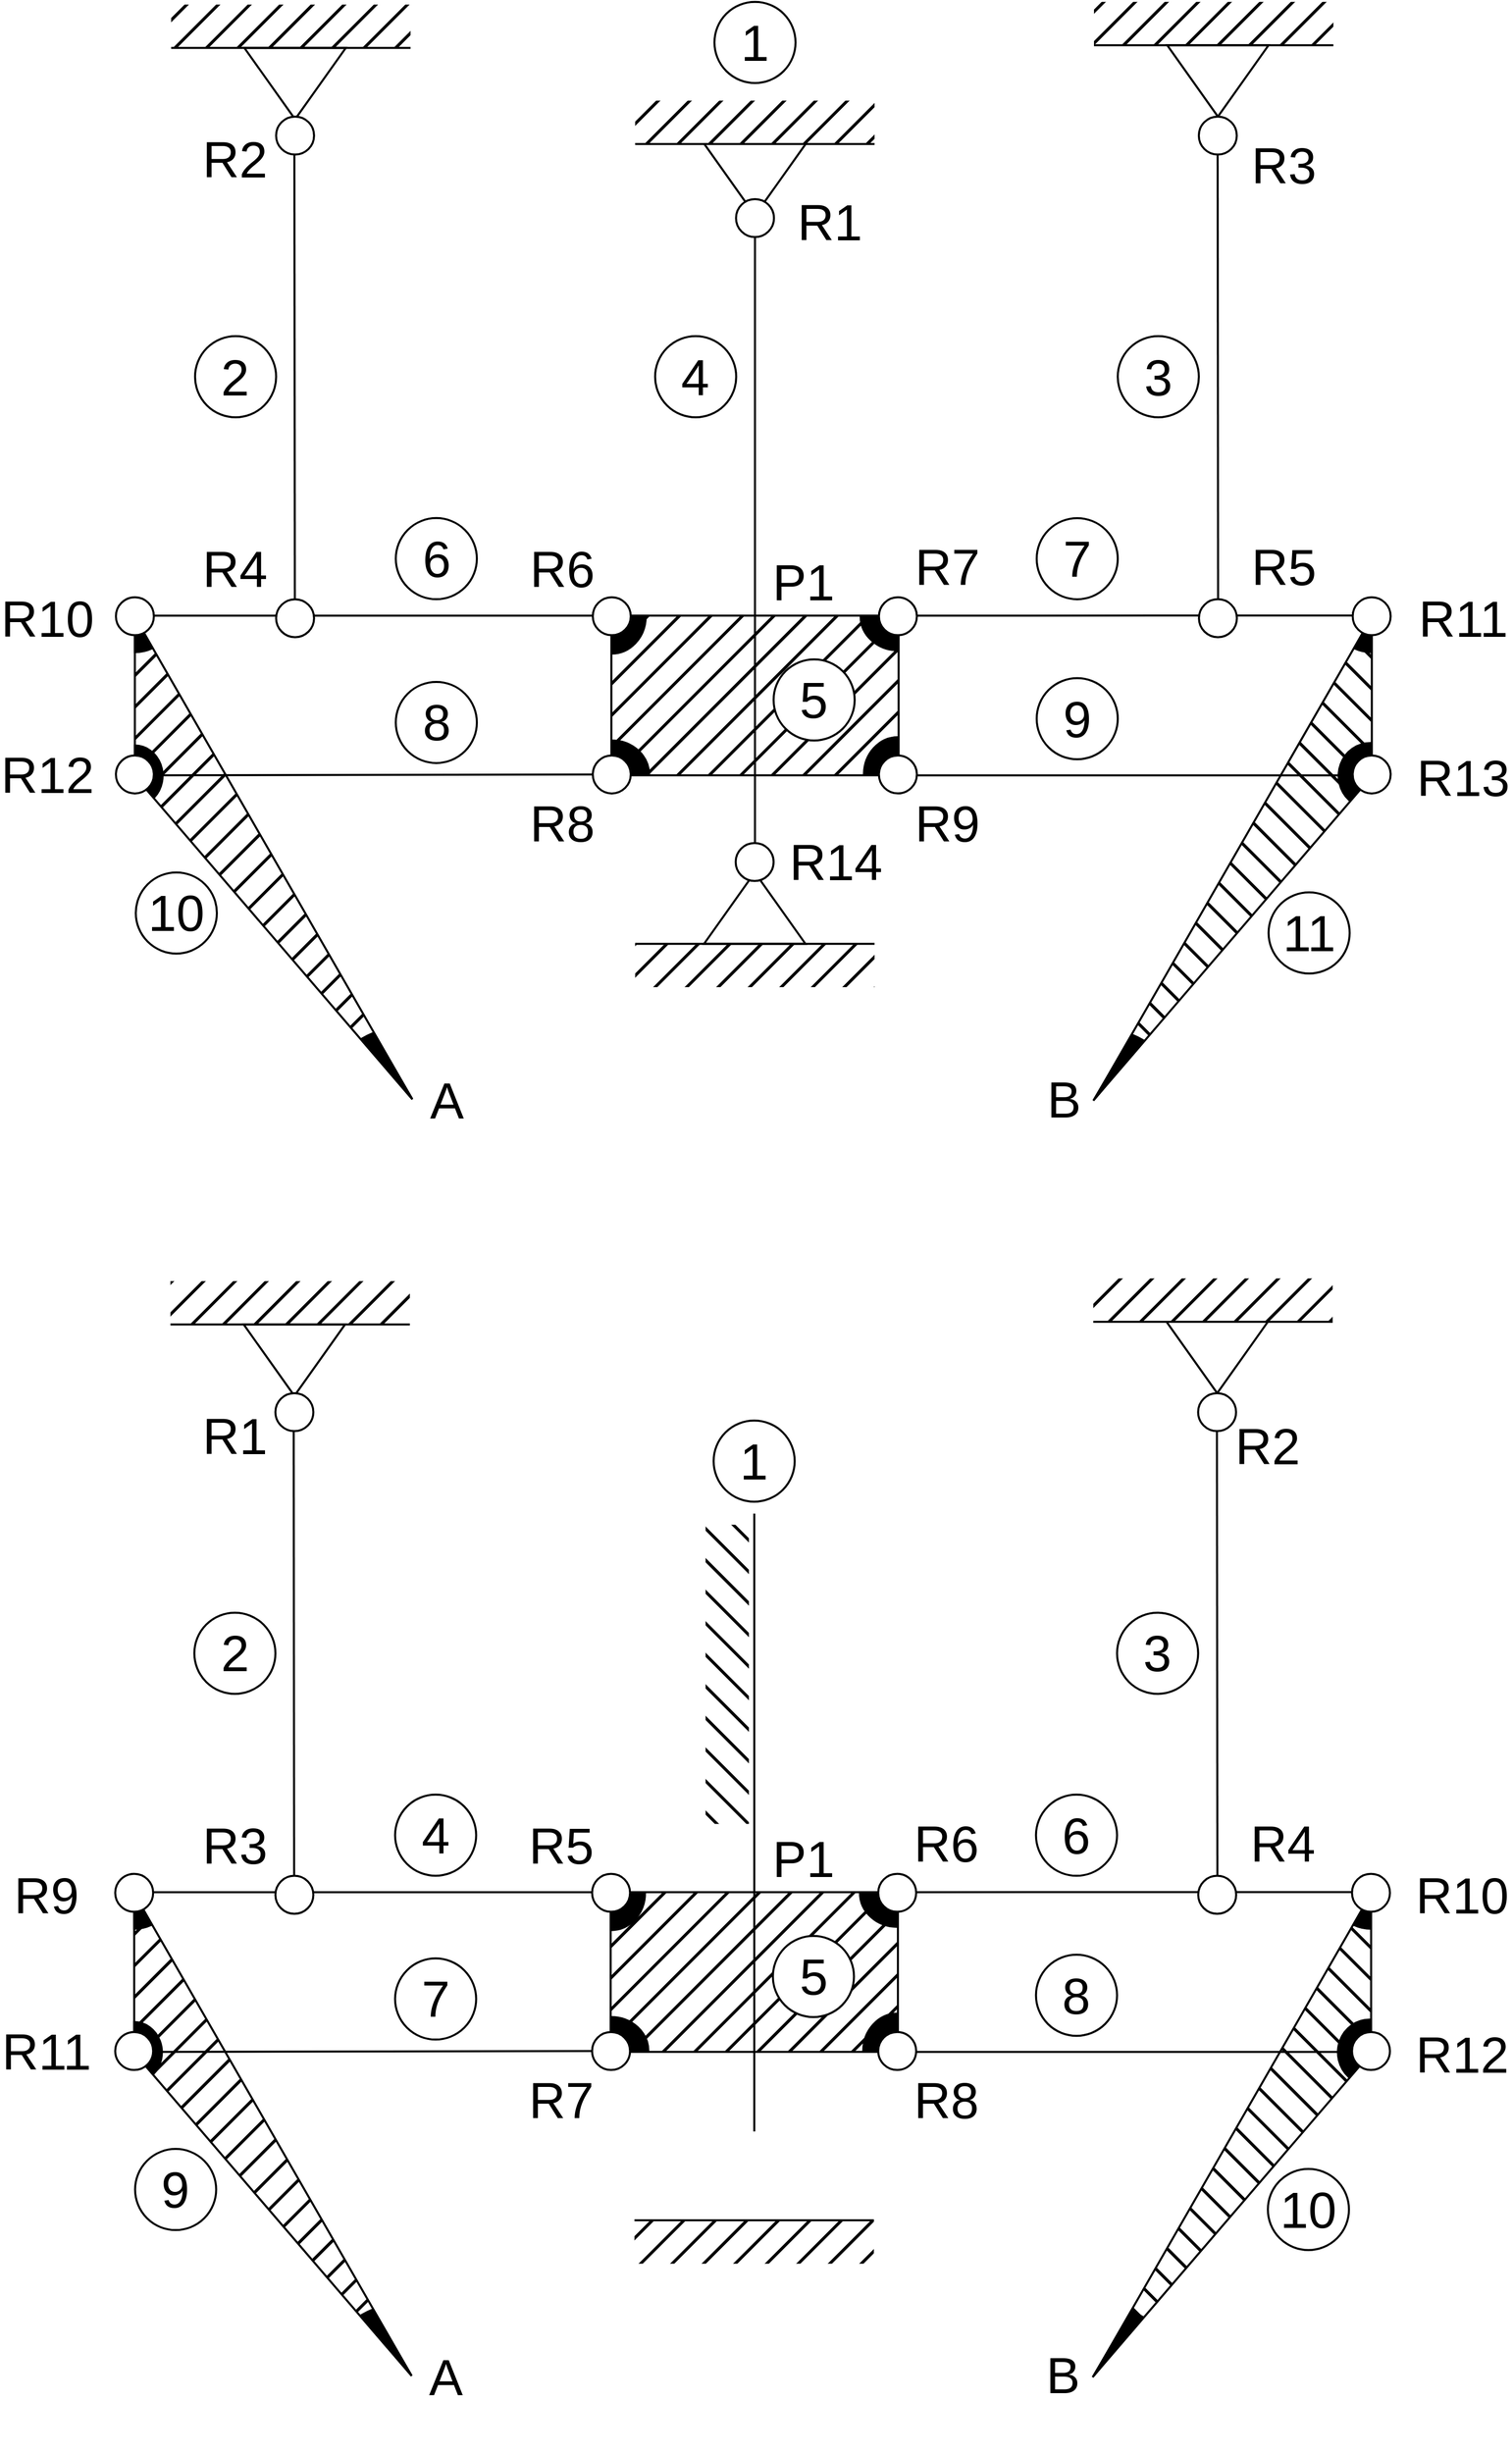 <mxfile version="21.7.4" type="google">
  <diagram name="Página-1" id="SzCaYC_rqBp8DOg_tWlb">
    <mxGraphModel dx="2675" dy="1500" grid="1" gridSize="19.685" guides="1" tooltips="1" connect="1" arrows="1" fold="1" page="1" pageScale="1" pageWidth="827" pageHeight="1169" background="#ffffff" math="0" shadow="0">
      <root>
        <mxCell id="0" />
        <mxCell id="1" parent="0" />
        <mxCell id="AlLev-xA2EXGZUZXJTas-62" value="" style="endArrow=none;html=1;rounded=0;strokeWidth=2;startArrow=none;" parent="1" source="AlLev-xA2EXGZUZXJTas-65" edge="1">
          <mxGeometry width="50" height="50" relative="1" as="geometry">
            <mxPoint x="945" y="1575" as="sourcePoint" />
            <mxPoint x="945" y="787" as="targetPoint" />
          </mxGeometry>
        </mxCell>
        <mxCell id="AlLev-xA2EXGZUZXJTas-64" value="" style="verticalLabelPosition=bottom;verticalAlign=top;html=1;shape=mxgraph.basic.acute_triangle;dx=0.5;rotation=-180;strokeWidth=2;" parent="1" vertex="1">
          <mxGeometry x="895" y="716" width="100" height="70.37" as="geometry" />
        </mxCell>
        <mxCell id="AlLev-xA2EXGZUZXJTas-66" value="" style="endArrow=none;html=1;rounded=0;strokeWidth=2;" parent="1" target="AlLev-xA2EXGZUZXJTas-65" edge="1">
          <mxGeometry width="50" height="50" relative="1" as="geometry">
            <mxPoint x="945" y="1417" as="sourcePoint" />
            <mxPoint x="945" y="787" as="targetPoint" />
          </mxGeometry>
        </mxCell>
        <mxCell id="AlLev-xA2EXGZUZXJTas-65" value="" style="ellipse;whiteSpace=wrap;html=1;aspect=fixed;strokeWidth=2;" parent="1" vertex="1">
          <mxGeometry x="926.29" y="770.37" width="37.43" height="37.43" as="geometry" />
        </mxCell>
        <mxCell id="AlLev-xA2EXGZUZXJTas-67" value="" style="rounded=0;whiteSpace=wrap;html=1;strokeWidth=2;fillStyle=hatch;fillColor=#000000;perimeterSpacing=0;gradientColor=none;gradientDirection=north;strokeColor=none;" parent="1" vertex="1">
          <mxGeometry x="826.77" y="673.23" width="236.22" height="42.77" as="geometry" />
        </mxCell>
        <mxCell id="AlLev-xA2EXGZUZXJTas-72" value="" style="verticalLabelPosition=bottom;verticalAlign=top;html=1;shape=mxgraph.basic.acute_triangle;dx=0.5;rotation=0;strokeWidth=2;" parent="1" vertex="1">
          <mxGeometry x="894.78" y="1434.32" width="100" height="70.37" as="geometry" />
        </mxCell>
        <mxCell id="AlLev-xA2EXGZUZXJTas-73" value="" style="rounded=0;whiteSpace=wrap;html=1;strokeWidth=2;fillStyle=hatch;fillColor=#000000;perimeterSpacing=0;gradientColor=none;gradientDirection=north;strokeColor=none;" parent="1" vertex="1">
          <mxGeometry x="826.77" y="1504.69" width="236.22" height="42.77" as="geometry" />
        </mxCell>
        <mxCell id="AlLev-xA2EXGZUZXJTas-74" value="" style="ellipse;whiteSpace=wrap;html=1;aspect=fixed;strokeWidth=2;" parent="1" vertex="1">
          <mxGeometry x="925.94" y="1405.32" width="37.43" height="37.43" as="geometry" />
        </mxCell>
        <mxCell id="AlLev-xA2EXGZUZXJTas-76" value="" style="rounded=0;whiteSpace=wrap;html=1;fontSize=16;strokeWidth=2;fillStyle=hatch;fillColor=#000000;" parent="1" vertex="1">
          <mxGeometry x="803.28" y="1181.1" width="283.46" height="157.48" as="geometry" />
        </mxCell>
        <mxCell id="AlLev-xA2EXGZUZXJTas-77" value="" style="verticalLabelPosition=bottom;verticalAlign=top;html=1;shape=mxgraph.basic.pie;startAngle=0.75;endAngle=0;strokeWidth=2;fontSize=16;direction=north;fillStyle=solid;fillColor=#000000;" parent="1" vertex="1">
          <mxGeometry x="1049.25" y="1148.2" width="73.55" height="67.02" as="geometry" />
        </mxCell>
        <mxCell id="AlLev-xA2EXGZUZXJTas-86" value="" style="endArrow=none;html=1;rounded=0;strokeWidth=2;" parent="1" edge="1">
          <mxGeometry width="50" height="50" relative="1" as="geometry">
            <mxPoint x="1402" y="1181" as="sourcePoint" />
            <mxPoint x="1401.52" y="709.37" as="targetPoint" />
          </mxGeometry>
        </mxCell>
        <mxCell id="AlLev-xA2EXGZUZXJTas-88" value="" style="verticalLabelPosition=bottom;verticalAlign=top;html=1;shape=mxgraph.basic.acute_triangle;dx=0.5;rotation=-180;strokeWidth=2;" parent="1" vertex="1">
          <mxGeometry x="1351.805" y="618.605" width="100" height="70.37" as="geometry" />
        </mxCell>
        <mxCell id="AlLev-xA2EXGZUZXJTas-89" value="" style="ellipse;whiteSpace=wrap;html=1;aspect=fixed;strokeWidth=2;" parent="1" vertex="1">
          <mxGeometry x="1382.975" y="688.975" width="37.43" height="37.43" as="geometry" />
        </mxCell>
        <mxCell id="AlLev-xA2EXGZUZXJTas-91" value="" style="rounded=0;whiteSpace=wrap;html=1;strokeWidth=2;fillStyle=hatch;fillColor=#000000;perimeterSpacing=0;gradientColor=none;gradientDirection=north;strokeColor=none;" parent="1" vertex="1">
          <mxGeometry x="1279.52" y="575.84" width="236.22" height="42.77" as="geometry" />
        </mxCell>
        <mxCell id="AlLev-xA2EXGZUZXJTas-93" value="" style="endArrow=none;html=1;rounded=0;strokeWidth=2;exitX=1;exitY=0;exitDx=0;exitDy=0;" parent="1" source="AlLev-xA2EXGZUZXJTas-76" edge="1">
          <mxGeometry width="50" height="50" relative="1" as="geometry">
            <mxPoint x="1398" y="1310" as="sourcePoint" />
            <mxPoint x="1555" y="1181" as="targetPoint" />
          </mxGeometry>
        </mxCell>
        <mxCell id="AlLev-xA2EXGZUZXJTas-94" value="" style="endArrow=none;html=1;rounded=0;strokeWidth=2;exitX=0.515;exitY=0.403;exitDx=0;exitDy=0;exitPerimeter=0;" parent="1" edge="1">
          <mxGeometry width="50" height="50" relative="1" as="geometry">
            <mxPoint x="331.155" y="1181.095" as="sourcePoint" />
            <mxPoint x="803.155" y="1181.095" as="targetPoint" />
          </mxGeometry>
        </mxCell>
        <mxCell id="AlLev-xA2EXGZUZXJTas-95" value="" style="verticalLabelPosition=bottom;verticalAlign=top;html=1;shape=mxgraph.basic.acute_triangle;dx=0.5;rotation=-180;strokeWidth=2;" parent="1" vertex="1">
          <mxGeometry x="441.18" y="621.27" width="100" height="70.37" as="geometry" />
        </mxCell>
        <mxCell id="AlLev-xA2EXGZUZXJTas-97" value="" style="rounded=0;whiteSpace=wrap;html=1;strokeWidth=2;fillStyle=hatch;fillColor=#000000;perimeterSpacing=0;gradientColor=none;gradientDirection=north;strokeColor=none;" parent="1" vertex="1">
          <mxGeometry x="368.895" y="578.505" width="236.22" height="42.77" as="geometry" />
        </mxCell>
        <mxCell id="AlLev-xA2EXGZUZXJTas-98" value="" style="endArrow=none;html=1;rounded=0;strokeWidth=2;" parent="1" edge="1">
          <mxGeometry width="50" height="50" relative="1" as="geometry">
            <mxPoint x="490.955" y="1181.105" as="sourcePoint" />
            <mxPoint x="490.475" y="709.475" as="targetPoint" />
          </mxGeometry>
        </mxCell>
        <mxCell id="AlLev-xA2EXGZUZXJTas-99" value="" style="ellipse;whiteSpace=wrap;html=1;aspect=fixed;strokeWidth=2;" parent="1" vertex="1">
          <mxGeometry x="472.465" y="688.975" width="37.43" height="37.43" as="geometry" />
        </mxCell>
        <mxCell id="AlLev-xA2EXGZUZXJTas-100" value="" style="ellipse;whiteSpace=wrap;html=1;aspect=fixed;strokeWidth=2;" parent="1" vertex="1">
          <mxGeometry x="1383.085" y="1164.935" width="37.43" height="37.43" as="geometry" />
        </mxCell>
        <mxCell id="AlLev-xA2EXGZUZXJTas-102" value="" style="ellipse;whiteSpace=wrap;html=1;aspect=fixed;strokeWidth=2;" parent="1" vertex="1">
          <mxGeometry x="472.47" y="1164.94" width="37.43" height="37.43" as="geometry" />
        </mxCell>
        <mxCell id="AlLev-xA2EXGZUZXJTas-105" value="" style="ellipse;whiteSpace=wrap;html=1;aspect=fixed;strokeWidth=2;" parent="1" vertex="1">
          <mxGeometry x="1067.31" y="1163.0" width="37.43" height="37.43" as="geometry" />
        </mxCell>
        <mxCell id="AlLev-xA2EXGZUZXJTas-106" value="" style="verticalLabelPosition=bottom;verticalAlign=top;html=1;shape=mxgraph.basic.pie;startAngle=0.75;endAngle=0;strokeWidth=2;fontSize=16;direction=north;fillStyle=solid;fillColor=#000000;rotation=-90;" parent="1" vertex="1">
          <mxGeometry x="766.915" y="1148.205" width="73.55" height="67.02" as="geometry" />
        </mxCell>
        <mxCell id="AlLev-xA2EXGZUZXJTas-107" value="" style="verticalLabelPosition=bottom;verticalAlign=top;html=1;shape=mxgraph.basic.pie;startAngle=0.75;endAngle=0;strokeWidth=2;fontSize=16;direction=north;fillStyle=solid;fillColor=#000000;rotation=90;" parent="1" vertex="1">
          <mxGeometry x="1049.25" y="1304.21" width="73.55" height="67.02" as="geometry" />
        </mxCell>
        <mxCell id="AlLev-xA2EXGZUZXJTas-108" value="" style="verticalLabelPosition=bottom;verticalAlign=top;html=1;shape=mxgraph.basic.pie;startAngle=0.75;endAngle=0;strokeWidth=2;fontSize=16;direction=north;fillStyle=solid;fillColor=#000000;rotation=-180;" parent="1" vertex="1">
          <mxGeometry x="766.915" y="1304.215" width="73.55" height="67.02" as="geometry" />
        </mxCell>
        <mxCell id="AlLev-xA2EXGZUZXJTas-109" value="" style="ellipse;whiteSpace=wrap;html=1;aspect=fixed;strokeWidth=2;" parent="1" vertex="1">
          <mxGeometry x="784.975" y="1162.995" width="37.43" height="37.43" as="geometry" />
        </mxCell>
        <mxCell id="AlLev-xA2EXGZUZXJTas-110" value="" style="endArrow=none;html=1;rounded=0;strokeWidth=2;exitX=0;exitY=1;exitDx=0;exitDy=0;entryX=1;entryY=1;entryDx=0;entryDy=0;" parent="1" source="AlLev-xA2EXGZUZXJTas-67" target="AlLev-xA2EXGZUZXJTas-67" edge="1">
          <mxGeometry width="50" height="50" relative="1" as="geometry">
            <mxPoint x="906" y="621" as="sourcePoint" />
            <mxPoint x="956" y="571" as="targetPoint" />
          </mxGeometry>
        </mxCell>
        <mxCell id="AlLev-xA2EXGZUZXJTas-111" value="" style="endArrow=none;html=1;rounded=0;strokeWidth=2;exitX=0;exitY=1;exitDx=0;exitDy=0;entryX=1;entryY=1;entryDx=0;entryDy=0;" parent="1" source="AlLev-xA2EXGZUZXJTas-91" target="AlLev-xA2EXGZUZXJTas-91" edge="1">
          <mxGeometry width="50" height="50" relative="1" as="geometry">
            <mxPoint x="846.685" y="735.685" as="sourcePoint" />
            <mxPoint x="1082.685" y="735.685" as="targetPoint" />
          </mxGeometry>
        </mxCell>
        <mxCell id="AlLev-xA2EXGZUZXJTas-112" value="" style="endArrow=none;html=1;rounded=0;strokeWidth=2;exitX=0;exitY=1;exitDx=0;exitDy=0;entryX=1;entryY=1;entryDx=0;entryDy=0;" parent="1" source="AlLev-xA2EXGZUZXJTas-97" target="AlLev-xA2EXGZUZXJTas-97" edge="1">
          <mxGeometry width="50" height="50" relative="1" as="geometry">
            <mxPoint x="866.37" y="755.37" as="sourcePoint" />
            <mxPoint x="1102.37" y="755.37" as="targetPoint" />
          </mxGeometry>
        </mxCell>
        <mxCell id="AlLev-xA2EXGZUZXJTas-113" value="" style="endArrow=none;html=1;rounded=0;strokeWidth=2;exitX=0;exitY=0;exitDx=0;exitDy=0;entryX=1;entryY=0;entryDx=0;entryDy=0;" parent="1" source="AlLev-xA2EXGZUZXJTas-73" target="AlLev-xA2EXGZUZXJTas-73" edge="1">
          <mxGeometry width="50" height="50" relative="1" as="geometry">
            <mxPoint x="810.005" y="1456.685" as="sourcePoint" />
            <mxPoint x="1046.005" y="1456.685" as="targetPoint" />
          </mxGeometry>
        </mxCell>
        <mxCell id="AlLev-xA2EXGZUZXJTas-114" value="" style="endArrow=none;html=1;rounded=0;strokeWidth=2;exitX=1;exitY=0;exitDx=0;exitDy=0;" parent="1" edge="1">
          <mxGeometry width="50" height="50" relative="1" as="geometry">
            <mxPoint x="1086.745" y="1338.575" as="sourcePoint" />
            <mxPoint x="1554.745" y="1338.575" as="targetPoint" />
          </mxGeometry>
        </mxCell>
        <mxCell id="AlLev-xA2EXGZUZXJTas-115" value="" style="endArrow=none;html=1;rounded=0;strokeWidth=2;exitX=1;exitY=0;exitDx=0;exitDy=0;startArrow=none;" parent="1" source="AlLev-xA2EXGZUZXJTas-119" edge="1">
          <mxGeometry width="50" height="50" relative="1" as="geometry">
            <mxPoint x="335.28" y="1338.58" as="sourcePoint" />
            <mxPoint x="803.28" y="1338.58" as="targetPoint" />
          </mxGeometry>
        </mxCell>
        <mxCell id="AlLev-xA2EXGZUZXJTas-116" value="" style="ellipse;whiteSpace=wrap;html=1;aspect=fixed;strokeWidth=2;" parent="1" vertex="1">
          <mxGeometry x="1067.305" y="1319.005" width="37.43" height="37.43" as="geometry" />
        </mxCell>
        <mxCell id="AlLev-xA2EXGZUZXJTas-120" value="" style="endArrow=none;html=1;rounded=0;strokeWidth=2;exitX=1;exitY=0;exitDx=0;exitDy=0;" parent="1" target="AlLev-xA2EXGZUZXJTas-119" edge="1">
          <mxGeometry width="50" height="50" relative="1" as="geometry">
            <mxPoint x="335.28" y="1338.58" as="sourcePoint" />
            <mxPoint x="803.28" y="1338.58" as="targetPoint" />
          </mxGeometry>
        </mxCell>
        <mxCell id="AlLev-xA2EXGZUZXJTas-119" value="" style="ellipse;whiteSpace=wrap;html=1;aspect=fixed;strokeWidth=2;" parent="1" vertex="1">
          <mxGeometry x="784.97" y="1319.01" width="37.43" height="37.43" as="geometry" />
        </mxCell>
        <mxCell id="AlLev-xA2EXGZUZXJTas-126" value="" style="verticalLabelPosition=bottom;verticalAlign=top;html=1;shape=mxgraph.basic.obtuse_triangle;dx=0.67;fillStyle=hatch;strokeColor=default;fillColor=#000000;rotation=-90;strokeWidth=2;" parent="1" vertex="1">
          <mxGeometry x="1178.94" y="1283.36" width="475.69" height="273.81" as="geometry" />
        </mxCell>
        <mxCell id="AlLev-xA2EXGZUZXJTas-127" value="" style="verticalLabelPosition=bottom;verticalAlign=top;html=1;shape=mxgraph.basic.pie;startAngle=0.75;endAngle=0.825;strokeWidth=2;fontSize=16;direction=north;fillStyle=solid;fillColor=#000000;" parent="1" vertex="1">
          <mxGeometry x="1516.75" y="1150.14" width="73.55" height="67.02" as="geometry" />
        </mxCell>
        <mxCell id="AlLev-xA2EXGZUZXJTas-128" value="" style="verticalLabelPosition=bottom;verticalAlign=top;html=1;shape=mxgraph.basic.pie;startAngle=0.616;endAngle=1;strokeWidth=2;fontSize=16;direction=north;fillStyle=solid;fillColor=#000000;rotation=90;" parent="1" vertex="1">
          <mxGeometry x="1519.8" y="1307.86" width="64.55" height="62.27" as="geometry" />
        </mxCell>
        <mxCell id="AlLev-xA2EXGZUZXJTas-129" value="" style="verticalLabelPosition=bottom;verticalAlign=top;html=1;shape=mxgraph.basic.pie;startAngle=0.823;endAngle=0.846;strokeWidth=2;fontSize=16;direction=north;fillStyle=solid;fillColor=#000000;rotation=-180;" parent="1" vertex="1">
          <mxGeometry x="1192.48" y="1586.97" width="172.82" height="144.76" as="geometry" />
        </mxCell>
        <mxCell id="AlLev-xA2EXGZUZXJTas-130" value="" style="verticalLabelPosition=bottom;verticalAlign=top;html=1;shape=mxgraph.basic.obtuse_triangle;dx=0.67;fillStyle=hatch;strokeColor=default;fillColor=#000000;rotation=-90;strokeWidth=2;direction=east;flipV=1;" parent="1" vertex="1">
          <mxGeometry x="232.155" y="1283.365" width="475.69" height="273.81" as="geometry" />
        </mxCell>
        <mxCell id="AlLev-xA2EXGZUZXJTas-131" value="" style="verticalLabelPosition=bottom;verticalAlign=top;html=1;shape=mxgraph.basic.pie;startAngle=0.75;endAngle=0.825;strokeWidth=2;fontSize=16;direction=north;fillStyle=solid;fillColor=#000000;flipV=1;rotation=-180;" parent="1" vertex="1">
          <mxGeometry x="296.335" y="1150.145" width="73.55" height="67.02" as="geometry" />
        </mxCell>
        <mxCell id="AlLev-xA2EXGZUZXJTas-132" value="" style="verticalLabelPosition=bottom;verticalAlign=top;html=1;shape=mxgraph.basic.pie;startAngle=0.623;endAngle=1;strokeWidth=2;fontSize=16;direction=north;fillStyle=solid;fillColor=#000000;rotation=90;flipV=1;" parent="1" vertex="1">
          <mxGeometry x="303.29" y="1311.65" width="59.63" height="54.69" as="geometry" />
        </mxCell>
        <mxCell id="AlLev-xA2EXGZUZXJTas-133" value="" style="verticalLabelPosition=bottom;verticalAlign=top;html=1;shape=mxgraph.basic.pie;startAngle=0.823;endAngle=0.846;strokeWidth=2;fontSize=16;direction=north;fillStyle=solid;fillColor=#000000;rotation=0;flipV=1;" parent="1" vertex="1">
          <mxGeometry x="520.305" y="1585.215" width="172.82" height="144.76" as="geometry" />
        </mxCell>
        <mxCell id="AlLev-xA2EXGZUZXJTas-134" value="" style="ellipse;whiteSpace=wrap;html=1;aspect=fixed;strokeWidth=2;" parent="1" vertex="1">
          <mxGeometry x="314.395" y="1162.995" width="37.43" height="37.43" as="geometry" />
        </mxCell>
        <mxCell id="AlLev-xA2EXGZUZXJTas-135" value="" style="ellipse;whiteSpace=wrap;html=1;aspect=fixed;strokeWidth=2;" parent="1" vertex="1">
          <mxGeometry x="314.39" y="1319.01" width="37.43" height="37.43" as="geometry" />
        </mxCell>
        <mxCell id="AlLev-xA2EXGZUZXJTas-136" value="" style="ellipse;whiteSpace=wrap;html=1;aspect=fixed;strokeWidth=2;" parent="1" vertex="1">
          <mxGeometry x="1534.81" y="1162.99" width="37.43" height="37.43" as="geometry" />
        </mxCell>
        <mxCell id="AlLev-xA2EXGZUZXJTas-137" value="" style="ellipse;whiteSpace=wrap;html=1;aspect=fixed;strokeWidth=2;" parent="1" vertex="1">
          <mxGeometry x="1534.81" y="1319.01" width="37.43" height="37.43" as="geometry" />
        </mxCell>
        <mxCell id="AlLev-xA2EXGZUZXJTas-140" value="1" style="ellipse;whiteSpace=wrap;html=1;aspect=fixed;sketch=0;fillStyle=solid;strokeColor=default;strokeWidth=2;fillColor=default;fontSize=50;" parent="1" vertex="1">
          <mxGeometry x="905.01" y="575.84" width="80" height="80" as="geometry" />
        </mxCell>
        <mxCell id="AlLev-xA2EXGZUZXJTas-141" value="2" style="ellipse;whiteSpace=wrap;html=1;aspect=fixed;sketch=0;fillStyle=solid;strokeColor=default;strokeWidth=2;fillColor=default;fontSize=50;" parent="1" vertex="1">
          <mxGeometry x="392.475" y="905.505" width="80" height="80" as="geometry" />
        </mxCell>
        <mxCell id="AlLev-xA2EXGZUZXJTas-142" value="3" style="ellipse;whiteSpace=wrap;html=1;aspect=fixed;sketch=0;fillStyle=solid;strokeColor=default;strokeWidth=2;fillColor=default;fontSize=50;" parent="1" vertex="1">
          <mxGeometry x="1302.98" y="905.5" width="80" height="80" as="geometry" />
        </mxCell>
        <mxCell id="AlLev-xA2EXGZUZXJTas-143" value="4" style="ellipse;whiteSpace=wrap;html=1;aspect=fixed;sketch=0;fillStyle=solid;strokeColor=default;strokeWidth=2;fillColor=default;fontSize=50;" parent="1" vertex="1">
          <mxGeometry x="846.455" y="905.505" width="80" height="80" as="geometry" />
        </mxCell>
        <mxCell id="AlLev-xA2EXGZUZXJTas-144" value="5" style="ellipse;whiteSpace=wrap;html=1;aspect=fixed;sketch=0;fillStyle=solid;strokeColor=default;strokeWidth=2;fillColor=default;fontSize=50;" parent="1" vertex="1">
          <mxGeometry x="963.37" y="1224.21" width="80" height="80" as="geometry" />
        </mxCell>
        <mxCell id="AlLev-xA2EXGZUZXJTas-145" value="6" style="ellipse;whiteSpace=wrap;html=1;aspect=fixed;sketch=0;fillStyle=solid;strokeColor=default;strokeWidth=2;fillColor=default;fontSize=50;" parent="1" vertex="1">
          <mxGeometry x="590.555" y="1084.935" width="80" height="80" as="geometry" />
        </mxCell>
        <mxCell id="AlLev-xA2EXGZUZXJTas-146" value="7" style="ellipse;whiteSpace=wrap;html=1;aspect=fixed;sketch=0;fillStyle=solid;strokeColor=default;strokeWidth=2;fillColor=default;fontSize=50;" parent="1" vertex="1">
          <mxGeometry x="1222.98" y="1084.94" width="80" height="80" as="geometry" />
        </mxCell>
        <mxCell id="AlLev-xA2EXGZUZXJTas-147" value="8" style="ellipse;whiteSpace=wrap;html=1;aspect=fixed;sketch=0;fillStyle=solid;strokeColor=default;strokeWidth=2;fillColor=default;fontSize=50;" parent="1" vertex="1">
          <mxGeometry x="590.55" y="1246.44" width="80" height="80" as="geometry" />
        </mxCell>
        <mxCell id="AlLev-xA2EXGZUZXJTas-148" value="9" style="ellipse;whiteSpace=wrap;html=1;aspect=fixed;sketch=0;fillStyle=solid;strokeColor=default;strokeWidth=2;fillColor=default;fontSize=50;" parent="1" vertex="1">
          <mxGeometry x="1222.985" y="1242.715" width="80" height="80" as="geometry" />
        </mxCell>
        <mxCell id="AlLev-xA2EXGZUZXJTas-149" value="10" style="ellipse;whiteSpace=wrap;html=1;aspect=fixed;sketch=0;fillStyle=solid;strokeColor=default;strokeWidth=2;fillColor=default;fontSize=50;" parent="1" vertex="1">
          <mxGeometry x="334.0" y="1434.32" width="80" height="80" as="geometry" />
        </mxCell>
        <mxCell id="AlLev-xA2EXGZUZXJTas-150" value="11" style="ellipse;whiteSpace=wrap;html=1;aspect=fixed;sketch=0;fillStyle=solid;strokeColor=default;strokeWidth=2;fillColor=default;fontSize=50;" parent="1" vertex="1">
          <mxGeometry x="1451.805" y="1454.005" width="80" height="80" as="geometry" />
        </mxCell>
        <mxCell id="AlLev-xA2EXGZUZXJTas-151" value="R1" style="text;html=1;strokeColor=none;fillColor=none;align=center;verticalAlign=middle;whiteSpace=wrap;rounded=0;fontSize=50;" parent="1" vertex="1">
          <mxGeometry x="989.25" y="777.8" width="60" height="30" as="geometry" />
        </mxCell>
        <mxCell id="AlLev-xA2EXGZUZXJTas-152" value="R2" style="text;html=1;strokeColor=none;fillColor=none;align=center;verticalAlign=middle;whiteSpace=wrap;rounded=0;fontSize=50;" parent="1" vertex="1">
          <mxGeometry x="402.475" y="716.005" width="60" height="30" as="geometry" />
        </mxCell>
        <mxCell id="AlLev-xA2EXGZUZXJTas-153" value="R3" style="text;html=1;strokeColor=none;fillColor=none;align=center;verticalAlign=middle;whiteSpace=wrap;rounded=0;fontSize=50;" parent="1" vertex="1">
          <mxGeometry x="1437" y="721.65" width="60" height="30" as="geometry" />
        </mxCell>
        <mxCell id="AlLev-xA2EXGZUZXJTas-154" value="R4" style="text;html=1;strokeColor=none;fillColor=none;align=center;verticalAlign=middle;whiteSpace=wrap;rounded=0;fontSize=50;" parent="1" vertex="1">
          <mxGeometry x="402.475" y="1120.145" width="60" height="30" as="geometry" />
        </mxCell>
        <mxCell id="AlLev-xA2EXGZUZXJTas-156" value="R5" style="text;html=1;strokeColor=none;fillColor=none;align=center;verticalAlign=middle;whiteSpace=wrap;rounded=0;fontSize=50;" parent="1" vertex="1">
          <mxGeometry x="1437" y="1118.2" width="60" height="30" as="geometry" />
        </mxCell>
        <mxCell id="AlLev-xA2EXGZUZXJTas-166" value="P1" style="text;html=1;strokeColor=none;fillColor=none;align=center;verticalAlign=middle;whiteSpace=wrap;rounded=0;fontSize=50;" parent="1" vertex="1">
          <mxGeometry x="963.375" y="1132.995" width="60" height="30" as="geometry" />
        </mxCell>
        <mxCell id="AlLev-xA2EXGZUZXJTas-168" value="R6" style="text;html=1;strokeColor=none;fillColor=none;align=center;verticalAlign=middle;whiteSpace=wrap;rounded=0;fontSize=50;" parent="1" vertex="1">
          <mxGeometry x="724.98" y="1120.14" width="60" height="30" as="geometry" />
        </mxCell>
        <mxCell id="AlLev-xA2EXGZUZXJTas-169" value="R7" style="text;html=1;strokeColor=none;fillColor=none;align=center;verticalAlign=middle;whiteSpace=wrap;rounded=0;fontSize=50;" parent="1" vertex="1">
          <mxGeometry x="1104.745" y="1118.195" width="60" height="30" as="geometry" />
        </mxCell>
        <mxCell id="AlLev-xA2EXGZUZXJTas-170" value="R8" style="text;html=1;strokeColor=none;fillColor=none;align=center;verticalAlign=middle;whiteSpace=wrap;rounded=0;fontSize=50;" parent="1" vertex="1">
          <mxGeometry x="724.975" y="1371.235" width="60" height="30" as="geometry" />
        </mxCell>
        <mxCell id="AlLev-xA2EXGZUZXJTas-171" value="R9" style="text;html=1;strokeColor=none;fillColor=none;align=center;verticalAlign=middle;whiteSpace=wrap;rounded=0;fontSize=50;" parent="1" vertex="1">
          <mxGeometry x="1104.75" y="1371.24" width="60" height="30" as="geometry" />
        </mxCell>
        <mxCell id="AlLev-xA2EXGZUZXJTas-173" value="R10" style="text;html=1;strokeColor=none;fillColor=none;align=center;verticalAlign=middle;whiteSpace=wrap;rounded=0;fontSize=50;" parent="1" vertex="1">
          <mxGeometry x="216.535" y="1168.655" width="60" height="30" as="geometry" />
        </mxCell>
        <mxCell id="AlLev-xA2EXGZUZXJTas-175" value="R11" style="text;html=1;strokeColor=none;fillColor=none;align=center;verticalAlign=middle;whiteSpace=wrap;rounded=0;fontSize=50;" parent="1" vertex="1">
          <mxGeometry x="1614.17" y="1168.65" width="60" height="30" as="geometry" />
        </mxCell>
        <mxCell id="AlLev-xA2EXGZUZXJTas-176" value="R12" style="text;html=1;strokeColor=none;fillColor=none;align=center;verticalAlign=middle;whiteSpace=wrap;rounded=0;fontSize=50;" parent="1" vertex="1">
          <mxGeometry x="216.535" y="1322.715" width="60" height="30" as="geometry" />
        </mxCell>
        <mxCell id="AlLev-xA2EXGZUZXJTas-177" value="R13" style="text;html=1;strokeColor=none;fillColor=none;align=center;verticalAlign=middle;whiteSpace=wrap;rounded=0;fontSize=50;" parent="1" vertex="1">
          <mxGeometry x="1614.17" y="1326.44" width="60" height="30" as="geometry" />
        </mxCell>
        <mxCell id="AlLev-xA2EXGZUZXJTas-178" value="R14" style="text;html=1;strokeColor=none;fillColor=none;align=center;verticalAlign=middle;whiteSpace=wrap;rounded=0;fontSize=50;" parent="1" vertex="1">
          <mxGeometry x="995.005" y="1409.035" width="60" height="30" as="geometry" />
        </mxCell>
        <mxCell id="AlLev-xA2EXGZUZXJTas-180" value="A" style="text;html=1;strokeColor=none;fillColor=none;align=center;verticalAlign=middle;whiteSpace=wrap;rounded=0;fontSize=50;" parent="1" vertex="1">
          <mxGeometry x="610.56" y="1644.35" width="60" height="30" as="geometry" />
        </mxCell>
        <mxCell id="AlLev-xA2EXGZUZXJTas-182" value="B" style="text;html=1;strokeColor=none;fillColor=none;align=center;verticalAlign=middle;whiteSpace=wrap;rounded=0;fontSize=50;" parent="1" vertex="1">
          <mxGeometry x="1219.525" y="1642.595" width="60" height="30" as="geometry" />
        </mxCell>
        <mxCell id="kB64XkTyUUDVsqy9XtL9-3" value="" style="endArrow=none;html=1;rounded=0;strokeWidth=2;" parent="1" edge="1">
          <mxGeometry width="50" height="50" relative="1" as="geometry">
            <mxPoint x="944.305" y="2675.865" as="sourcePoint" />
            <mxPoint x="944.31" y="2066.665" as="targetPoint" />
          </mxGeometry>
        </mxCell>
        <mxCell id="kB64XkTyUUDVsqy9XtL9-7" value="" style="rounded=0;whiteSpace=wrap;html=1;strokeWidth=2;fillStyle=hatch;fillColor=#000000;perimeterSpacing=0;gradientColor=none;gradientDirection=north;strokeColor=none;" parent="1" vertex="1">
          <mxGeometry x="826.075" y="2763.555" width="236.22" height="42.77" as="geometry" />
        </mxCell>
        <mxCell id="kB64XkTyUUDVsqy9XtL9-9" value="" style="rounded=0;whiteSpace=wrap;html=1;fontSize=16;strokeWidth=2;fillStyle=hatch;fillColor=#000000;" parent="1" vertex="1">
          <mxGeometry x="802.585" y="2439.965" width="283.46" height="157.48" as="geometry" />
        </mxCell>
        <mxCell id="kB64XkTyUUDVsqy9XtL9-10" value="" style="verticalLabelPosition=bottom;verticalAlign=top;html=1;shape=mxgraph.basic.pie;startAngle=0.75;endAngle=0;strokeWidth=2;fontSize=16;direction=north;fillStyle=solid;fillColor=#000000;" parent="1" vertex="1">
          <mxGeometry x="1048.555" y="2407.065" width="73.55" height="67.02" as="geometry" />
        </mxCell>
        <mxCell id="kB64XkTyUUDVsqy9XtL9-11" value="" style="endArrow=none;html=1;rounded=0;strokeWidth=2;" parent="1" edge="1">
          <mxGeometry width="50" height="50" relative="1" as="geometry">
            <mxPoint x="1401.305" y="2439.865" as="sourcePoint" />
            <mxPoint x="1400.825" y="1968.235" as="targetPoint" />
          </mxGeometry>
        </mxCell>
        <mxCell id="kB64XkTyUUDVsqy9XtL9-12" value="" style="verticalLabelPosition=bottom;verticalAlign=top;html=1;shape=mxgraph.basic.acute_triangle;dx=0.5;rotation=-180;strokeWidth=2;" parent="1" vertex="1">
          <mxGeometry x="1351.11" y="1877.47" width="100" height="70.37" as="geometry" />
        </mxCell>
        <mxCell id="kB64XkTyUUDVsqy9XtL9-13" value="" style="ellipse;whiteSpace=wrap;html=1;aspect=fixed;strokeWidth=2;" parent="1" vertex="1">
          <mxGeometry x="1382.28" y="1947.84" width="37.43" height="37.43" as="geometry" />
        </mxCell>
        <mxCell id="kB64XkTyUUDVsqy9XtL9-14" value="" style="rounded=0;whiteSpace=wrap;html=1;strokeWidth=2;fillStyle=hatch;fillColor=#000000;perimeterSpacing=0;gradientColor=none;gradientDirection=north;strokeColor=none;" parent="1" vertex="1">
          <mxGeometry x="1278.825" y="1834.705" width="236.22" height="42.77" as="geometry" />
        </mxCell>
        <mxCell id="kB64XkTyUUDVsqy9XtL9-15" value="" style="endArrow=none;html=1;rounded=0;strokeWidth=2;exitX=1;exitY=0;exitDx=0;exitDy=0;" parent="1" source="kB64XkTyUUDVsqy9XtL9-9" edge="1">
          <mxGeometry width="50" height="50" relative="1" as="geometry">
            <mxPoint x="1397.305" y="2568.865" as="sourcePoint" />
            <mxPoint x="1554.305" y="2439.865" as="targetPoint" />
          </mxGeometry>
        </mxCell>
        <mxCell id="kB64XkTyUUDVsqy9XtL9-16" value="" style="endArrow=none;html=1;rounded=0;strokeWidth=2;exitX=0.515;exitY=0.403;exitDx=0;exitDy=0;exitPerimeter=0;" parent="1" edge="1">
          <mxGeometry width="50" height="50" relative="1" as="geometry">
            <mxPoint x="330.46" y="2439.96" as="sourcePoint" />
            <mxPoint x="802.46" y="2439.96" as="targetPoint" />
          </mxGeometry>
        </mxCell>
        <mxCell id="kB64XkTyUUDVsqy9XtL9-17" value="" style="verticalLabelPosition=bottom;verticalAlign=top;html=1;shape=mxgraph.basic.acute_triangle;dx=0.5;rotation=-180;strokeWidth=2;" parent="1" vertex="1">
          <mxGeometry x="440.485" y="1880.135" width="100" height="70.37" as="geometry" />
        </mxCell>
        <mxCell id="kB64XkTyUUDVsqy9XtL9-18" value="" style="rounded=0;whiteSpace=wrap;html=1;strokeWidth=2;fillStyle=hatch;fillColor=#000000;perimeterSpacing=0;gradientColor=none;gradientDirection=north;strokeColor=none;" parent="1" vertex="1">
          <mxGeometry x="368.2" y="1837.37" width="236.22" height="42.77" as="geometry" />
        </mxCell>
        <mxCell id="kB64XkTyUUDVsqy9XtL9-19" value="" style="endArrow=none;html=1;rounded=0;strokeWidth=2;" parent="1" edge="1">
          <mxGeometry width="50" height="50" relative="1" as="geometry">
            <mxPoint x="490.26" y="2439.97" as="sourcePoint" />
            <mxPoint x="489.78" y="1968.34" as="targetPoint" />
          </mxGeometry>
        </mxCell>
        <mxCell id="kB64XkTyUUDVsqy9XtL9-20" value="" style="ellipse;whiteSpace=wrap;html=1;aspect=fixed;strokeWidth=2;" parent="1" vertex="1">
          <mxGeometry x="471.77" y="1947.84" width="37.43" height="37.43" as="geometry" />
        </mxCell>
        <mxCell id="kB64XkTyUUDVsqy9XtL9-21" value="" style="ellipse;whiteSpace=wrap;html=1;aspect=fixed;strokeWidth=2;" parent="1" vertex="1">
          <mxGeometry x="1382.39" y="2423.8" width="37.43" height="37.43" as="geometry" />
        </mxCell>
        <mxCell id="kB64XkTyUUDVsqy9XtL9-22" value="" style="ellipse;whiteSpace=wrap;html=1;aspect=fixed;strokeWidth=2;" parent="1" vertex="1">
          <mxGeometry x="471.775" y="2423.805" width="37.43" height="37.43" as="geometry" />
        </mxCell>
        <mxCell id="kB64XkTyUUDVsqy9XtL9-23" value="" style="ellipse;whiteSpace=wrap;html=1;aspect=fixed;strokeWidth=2;" parent="1" vertex="1">
          <mxGeometry x="1066.615" y="2421.865" width="37.43" height="37.43" as="geometry" />
        </mxCell>
        <mxCell id="kB64XkTyUUDVsqy9XtL9-24" value="" style="verticalLabelPosition=bottom;verticalAlign=top;html=1;shape=mxgraph.basic.pie;startAngle=0.75;endAngle=0;strokeWidth=2;fontSize=16;direction=north;fillStyle=solid;fillColor=#000000;rotation=-90;" parent="1" vertex="1">
          <mxGeometry x="766.22" y="2407.07" width="73.55" height="67.02" as="geometry" />
        </mxCell>
        <mxCell id="kB64XkTyUUDVsqy9XtL9-25" value="" style="verticalLabelPosition=bottom;verticalAlign=top;html=1;shape=mxgraph.basic.pie;startAngle=0.75;endAngle=0;strokeWidth=2;fontSize=16;direction=north;fillStyle=solid;fillColor=#000000;rotation=90;" parent="1" vertex="1">
          <mxGeometry x="1048.555" y="2563.075" width="73.55" height="67.02" as="geometry" />
        </mxCell>
        <mxCell id="kB64XkTyUUDVsqy9XtL9-26" value="" style="verticalLabelPosition=bottom;verticalAlign=top;html=1;shape=mxgraph.basic.pie;startAngle=0.75;endAngle=0;strokeWidth=2;fontSize=16;direction=north;fillStyle=solid;fillColor=#000000;rotation=-180;" parent="1" vertex="1">
          <mxGeometry x="766.22" y="2563.08" width="73.55" height="67.02" as="geometry" />
        </mxCell>
        <mxCell id="kB64XkTyUUDVsqy9XtL9-27" value="" style="ellipse;whiteSpace=wrap;html=1;aspect=fixed;strokeWidth=2;" parent="1" vertex="1">
          <mxGeometry x="784.28" y="2421.86" width="37.43" height="37.43" as="geometry" />
        </mxCell>
        <mxCell id="kB64XkTyUUDVsqy9XtL9-29" value="" style="endArrow=none;html=1;rounded=0;strokeWidth=2;exitX=0;exitY=1;exitDx=0;exitDy=0;entryX=1;entryY=1;entryDx=0;entryDy=0;" parent="1" source="kB64XkTyUUDVsqy9XtL9-14" target="kB64XkTyUUDVsqy9XtL9-14" edge="1">
          <mxGeometry width="50" height="50" relative="1" as="geometry">
            <mxPoint x="845.99" y="1994.55" as="sourcePoint" />
            <mxPoint x="1081.99" y="1994.55" as="targetPoint" />
          </mxGeometry>
        </mxCell>
        <mxCell id="kB64XkTyUUDVsqy9XtL9-30" value="" style="endArrow=none;html=1;rounded=0;strokeWidth=2;exitX=0;exitY=1;exitDx=0;exitDy=0;entryX=1;entryY=1;entryDx=0;entryDy=0;" parent="1" source="kB64XkTyUUDVsqy9XtL9-18" target="kB64XkTyUUDVsqy9XtL9-18" edge="1">
          <mxGeometry width="50" height="50" relative="1" as="geometry">
            <mxPoint x="865.675" y="2014.235" as="sourcePoint" />
            <mxPoint x="1101.675" y="2014.235" as="targetPoint" />
          </mxGeometry>
        </mxCell>
        <mxCell id="kB64XkTyUUDVsqy9XtL9-31" value="" style="endArrow=none;html=1;rounded=0;strokeWidth=2;exitX=0;exitY=0;exitDx=0;exitDy=0;entryX=1;entryY=0;entryDx=0;entryDy=0;" parent="1" source="kB64XkTyUUDVsqy9XtL9-7" target="kB64XkTyUUDVsqy9XtL9-7" edge="1">
          <mxGeometry width="50" height="50" relative="1" as="geometry">
            <mxPoint x="809.31" y="2715.55" as="sourcePoint" />
            <mxPoint x="1045.31" y="2715.55" as="targetPoint" />
          </mxGeometry>
        </mxCell>
        <mxCell id="kB64XkTyUUDVsqy9XtL9-32" value="" style="endArrow=none;html=1;rounded=0;strokeWidth=2;exitX=1;exitY=0;exitDx=0;exitDy=0;" parent="1" edge="1">
          <mxGeometry width="50" height="50" relative="1" as="geometry">
            <mxPoint x="1086.05" y="2597.44" as="sourcePoint" />
            <mxPoint x="1554.05" y="2597.44" as="targetPoint" />
          </mxGeometry>
        </mxCell>
        <mxCell id="kB64XkTyUUDVsqy9XtL9-33" value="" style="endArrow=none;html=1;rounded=0;strokeWidth=2;exitX=1;exitY=0;exitDx=0;exitDy=0;startArrow=none;" parent="1" source="kB64XkTyUUDVsqy9XtL9-36" edge="1">
          <mxGeometry width="50" height="50" relative="1" as="geometry">
            <mxPoint x="334.585" y="2597.445" as="sourcePoint" />
            <mxPoint x="802.585" y="2597.445" as="targetPoint" />
          </mxGeometry>
        </mxCell>
        <mxCell id="kB64XkTyUUDVsqy9XtL9-34" value="" style="ellipse;whiteSpace=wrap;html=1;aspect=fixed;strokeWidth=2;" parent="1" vertex="1">
          <mxGeometry x="1066.61" y="2577.87" width="37.43" height="37.43" as="geometry" />
        </mxCell>
        <mxCell id="kB64XkTyUUDVsqy9XtL9-35" value="" style="endArrow=none;html=1;rounded=0;strokeWidth=2;exitX=1;exitY=0;exitDx=0;exitDy=0;" parent="1" target="kB64XkTyUUDVsqy9XtL9-36" edge="1">
          <mxGeometry width="50" height="50" relative="1" as="geometry">
            <mxPoint x="334.585" y="2597.445" as="sourcePoint" />
            <mxPoint x="802.585" y="2597.445" as="targetPoint" />
          </mxGeometry>
        </mxCell>
        <mxCell id="kB64XkTyUUDVsqy9XtL9-36" value="" style="ellipse;whiteSpace=wrap;html=1;aspect=fixed;strokeWidth=2;" parent="1" vertex="1">
          <mxGeometry x="784.275" y="2577.875" width="37.43" height="37.43" as="geometry" />
        </mxCell>
        <mxCell id="kB64XkTyUUDVsqy9XtL9-37" value="" style="verticalLabelPosition=bottom;verticalAlign=top;html=1;shape=mxgraph.basic.obtuse_triangle;dx=0.67;fillStyle=hatch;strokeColor=default;fillColor=#000000;rotation=-90;strokeWidth=2;" parent="1" vertex="1">
          <mxGeometry x="1178.245" y="2542.225" width="475.69" height="273.81" as="geometry" />
        </mxCell>
        <mxCell id="kB64XkTyUUDVsqy9XtL9-38" value="" style="verticalLabelPosition=bottom;verticalAlign=top;html=1;shape=mxgraph.basic.pie;startAngle=0.75;endAngle=0.825;strokeWidth=2;fontSize=16;direction=north;fillStyle=solid;fillColor=#000000;" parent="1" vertex="1">
          <mxGeometry x="1516.055" y="2409.005" width="73.55" height="67.02" as="geometry" />
        </mxCell>
        <mxCell id="kB64XkTyUUDVsqy9XtL9-39" value="" style="verticalLabelPosition=bottom;verticalAlign=top;html=1;shape=mxgraph.basic.pie;startAngle=0.616;endAngle=1;strokeWidth=2;fontSize=16;direction=north;fillStyle=solid;fillColor=#000000;rotation=90;" parent="1" vertex="1">
          <mxGeometry x="1519.105" y="2566.725" width="64.55" height="62.27" as="geometry" />
        </mxCell>
        <mxCell id="kB64XkTyUUDVsqy9XtL9-40" value="" style="verticalLabelPosition=bottom;verticalAlign=top;html=1;shape=mxgraph.basic.pie;startAngle=0.823;endAngle=0.846;strokeWidth=2;fontSize=16;direction=north;fillStyle=solid;fillColor=#000000;rotation=-180;" parent="1" vertex="1">
          <mxGeometry x="1191.785" y="2845.835" width="172.82" height="144.76" as="geometry" />
        </mxCell>
        <mxCell id="kB64XkTyUUDVsqy9XtL9-41" value="" style="verticalLabelPosition=bottom;verticalAlign=top;html=1;shape=mxgraph.basic.obtuse_triangle;dx=0.67;fillStyle=hatch;strokeColor=default;fillColor=#000000;rotation=-90;strokeWidth=2;direction=east;flipV=1;" parent="1" vertex="1">
          <mxGeometry x="231.46" y="2542.23" width="475.69" height="273.81" as="geometry" />
        </mxCell>
        <mxCell id="kB64XkTyUUDVsqy9XtL9-42" value="" style="verticalLabelPosition=bottom;verticalAlign=top;html=1;shape=mxgraph.basic.pie;startAngle=0.75;endAngle=0.825;strokeWidth=2;fontSize=16;direction=north;fillStyle=solid;fillColor=#000000;flipV=1;rotation=-180;" parent="1" vertex="1">
          <mxGeometry x="295.64" y="2409.01" width="73.55" height="67.02" as="geometry" />
        </mxCell>
        <mxCell id="kB64XkTyUUDVsqy9XtL9-43" value="" style="verticalLabelPosition=bottom;verticalAlign=top;html=1;shape=mxgraph.basic.pie;startAngle=0.623;endAngle=1;strokeWidth=2;fontSize=16;direction=north;fillStyle=solid;fillColor=#000000;rotation=90;flipV=1;" parent="1" vertex="1">
          <mxGeometry x="302.595" y="2570.515" width="59.63" height="54.69" as="geometry" />
        </mxCell>
        <mxCell id="kB64XkTyUUDVsqy9XtL9-44" value="" style="verticalLabelPosition=bottom;verticalAlign=top;html=1;shape=mxgraph.basic.pie;startAngle=0.823;endAngle=0.846;strokeWidth=2;fontSize=16;direction=north;fillStyle=solid;fillColor=#000000;rotation=0;flipV=1;" parent="1" vertex="1">
          <mxGeometry x="519.61" y="2844.08" width="172.82" height="144.76" as="geometry" />
        </mxCell>
        <mxCell id="kB64XkTyUUDVsqy9XtL9-45" value="" style="ellipse;whiteSpace=wrap;html=1;aspect=fixed;strokeWidth=2;" parent="1" vertex="1">
          <mxGeometry x="313.7" y="2421.86" width="37.43" height="37.43" as="geometry" />
        </mxCell>
        <mxCell id="kB64XkTyUUDVsqy9XtL9-46" value="" style="ellipse;whiteSpace=wrap;html=1;aspect=fixed;strokeWidth=2;" parent="1" vertex="1">
          <mxGeometry x="313.695" y="2577.875" width="37.43" height="37.43" as="geometry" />
        </mxCell>
        <mxCell id="kB64XkTyUUDVsqy9XtL9-47" value="" style="ellipse;whiteSpace=wrap;html=1;aspect=fixed;strokeWidth=2;" parent="1" vertex="1">
          <mxGeometry x="1534.115" y="2421.855" width="37.43" height="37.43" as="geometry" />
        </mxCell>
        <mxCell id="kB64XkTyUUDVsqy9XtL9-48" value="" style="ellipse;whiteSpace=wrap;html=1;aspect=fixed;strokeWidth=2;" parent="1" vertex="1">
          <mxGeometry x="1534.115" y="2577.875" width="37.43" height="37.43" as="geometry" />
        </mxCell>
        <mxCell id="kB64XkTyUUDVsqy9XtL9-49" value="1" style="ellipse;whiteSpace=wrap;html=1;aspect=fixed;sketch=0;fillStyle=solid;strokeColor=default;strokeWidth=2;fillColor=default;fontSize=50;" parent="1" vertex="1">
          <mxGeometry x="904.185" y="1974.865" width="80" height="80" as="geometry" />
        </mxCell>
        <mxCell id="kB64XkTyUUDVsqy9XtL9-50" value="2" style="ellipse;whiteSpace=wrap;html=1;aspect=fixed;sketch=0;fillStyle=solid;strokeColor=default;strokeWidth=2;fillColor=default;fontSize=50;" parent="1" vertex="1">
          <mxGeometry x="391.78" y="2164.37" width="80" height="80" as="geometry" />
        </mxCell>
        <mxCell id="kB64XkTyUUDVsqy9XtL9-51" value="3" style="ellipse;whiteSpace=wrap;html=1;aspect=fixed;sketch=0;fillStyle=solid;strokeColor=default;strokeWidth=2;fillColor=default;fontSize=50;" parent="1" vertex="1">
          <mxGeometry x="1302.285" y="2164.365" width="80" height="80" as="geometry" />
        </mxCell>
        <mxCell id="kB64XkTyUUDVsqy9XtL9-53" value="5" style="ellipse;whiteSpace=wrap;html=1;aspect=fixed;sketch=0;fillStyle=solid;strokeColor=default;strokeWidth=2;fillColor=default;fontSize=50;" parent="1" vertex="1">
          <mxGeometry x="962.675" y="2483.075" width="80" height="80" as="geometry" />
        </mxCell>
        <mxCell id="kB64XkTyUUDVsqy9XtL9-54" value="4" style="ellipse;whiteSpace=wrap;html=1;aspect=fixed;sketch=0;fillStyle=solid;strokeColor=default;strokeWidth=2;fillColor=default;fontSize=50;" parent="1" vertex="1">
          <mxGeometry x="589.86" y="2343.8" width="80" height="80" as="geometry" />
        </mxCell>
        <mxCell id="kB64XkTyUUDVsqy9XtL9-55" value="6" style="ellipse;whiteSpace=wrap;html=1;aspect=fixed;sketch=0;fillStyle=solid;strokeColor=default;strokeWidth=2;fillColor=default;fontSize=50;" parent="1" vertex="1">
          <mxGeometry x="1222.285" y="2343.805" width="80" height="80" as="geometry" />
        </mxCell>
        <mxCell id="kB64XkTyUUDVsqy9XtL9-56" value="7" style="ellipse;whiteSpace=wrap;html=1;aspect=fixed;sketch=0;fillStyle=solid;strokeColor=default;strokeWidth=2;fillColor=default;fontSize=50;" parent="1" vertex="1">
          <mxGeometry x="589.855" y="2505.305" width="80" height="80" as="geometry" />
        </mxCell>
        <mxCell id="kB64XkTyUUDVsqy9XtL9-57" value="8" style="ellipse;whiteSpace=wrap;html=1;aspect=fixed;sketch=0;fillStyle=solid;strokeColor=default;strokeWidth=2;fillColor=default;fontSize=50;" parent="1" vertex="1">
          <mxGeometry x="1222.29" y="2501.58" width="80" height="80" as="geometry" />
        </mxCell>
        <mxCell id="kB64XkTyUUDVsqy9XtL9-58" value="9" style="ellipse;whiteSpace=wrap;html=1;aspect=fixed;sketch=0;fillStyle=solid;strokeColor=default;strokeWidth=2;fillColor=default;fontSize=50;" parent="1" vertex="1">
          <mxGeometry x="333.305" y="2693.185" width="80" height="80" as="geometry" />
        </mxCell>
        <mxCell id="kB64XkTyUUDVsqy9XtL9-59" value="10" style="ellipse;whiteSpace=wrap;html=1;aspect=fixed;sketch=0;fillStyle=solid;strokeColor=default;strokeWidth=2;fillColor=default;fontSize=50;" parent="1" vertex="1">
          <mxGeometry x="1451.11" y="2712.87" width="80" height="80" as="geometry" />
        </mxCell>
        <mxCell id="kB64XkTyUUDVsqy9XtL9-61" value="R1" style="text;html=1;strokeColor=none;fillColor=none;align=center;verticalAlign=middle;whiteSpace=wrap;rounded=0;fontSize=50;" parent="1" vertex="1">
          <mxGeometry x="401.78" y="1974.87" width="60" height="30" as="geometry" />
        </mxCell>
        <mxCell id="kB64XkTyUUDVsqy9XtL9-62" value="R2" style="text;html=1;strokeColor=none;fillColor=none;align=center;verticalAlign=middle;whiteSpace=wrap;rounded=0;fontSize=50;" parent="1" vertex="1">
          <mxGeometry x="1420.515" y="1985.275" width="60" height="30" as="geometry" />
        </mxCell>
        <mxCell id="kB64XkTyUUDVsqy9XtL9-63" value="R3" style="text;html=1;strokeColor=none;fillColor=none;align=center;verticalAlign=middle;whiteSpace=wrap;rounded=0;fontSize=50;" parent="1" vertex="1">
          <mxGeometry x="401.78" y="2379.01" width="60" height="30" as="geometry" />
        </mxCell>
        <mxCell id="kB64XkTyUUDVsqy9XtL9-64" value="R4" style="text;html=1;strokeColor=none;fillColor=none;align=center;verticalAlign=middle;whiteSpace=wrap;rounded=0;fontSize=50;" parent="1" vertex="1">
          <mxGeometry x="1436.305" y="2377.065" width="60" height="30" as="geometry" />
        </mxCell>
        <mxCell id="kB64XkTyUUDVsqy9XtL9-65" value="P1" style="text;html=1;strokeColor=none;fillColor=none;align=center;verticalAlign=middle;whiteSpace=wrap;rounded=0;fontSize=50;" parent="1" vertex="1">
          <mxGeometry x="962.68" y="2391.86" width="60" height="30" as="geometry" />
        </mxCell>
        <mxCell id="kB64XkTyUUDVsqy9XtL9-66" value="R5" style="text;html=1;strokeColor=none;fillColor=none;align=center;verticalAlign=middle;whiteSpace=wrap;rounded=0;fontSize=50;" parent="1" vertex="1">
          <mxGeometry x="724.285" y="2379.005" width="60" height="30" as="geometry" />
        </mxCell>
        <mxCell id="kB64XkTyUUDVsqy9XtL9-67" value="R6" style="text;html=1;strokeColor=none;fillColor=none;align=center;verticalAlign=middle;whiteSpace=wrap;rounded=0;fontSize=50;" parent="1" vertex="1">
          <mxGeometry x="1104.05" y="2377.06" width="60" height="30" as="geometry" />
        </mxCell>
        <mxCell id="kB64XkTyUUDVsqy9XtL9-68" value="R7" style="text;html=1;strokeColor=none;fillColor=none;align=center;verticalAlign=middle;whiteSpace=wrap;rounded=0;fontSize=50;" parent="1" vertex="1">
          <mxGeometry x="724.28" y="2630.1" width="60" height="30" as="geometry" />
        </mxCell>
        <mxCell id="kB64XkTyUUDVsqy9XtL9-69" value="R8" style="text;html=1;strokeColor=none;fillColor=none;align=center;verticalAlign=middle;whiteSpace=wrap;rounded=0;fontSize=50;" parent="1" vertex="1">
          <mxGeometry x="1104.055" y="2630.105" width="60" height="30" as="geometry" />
        </mxCell>
        <mxCell id="kB64XkTyUUDVsqy9XtL9-70" value="R9" style="text;html=1;strokeColor=none;fillColor=none;align=center;verticalAlign=middle;whiteSpace=wrap;rounded=0;fontSize=50;" parent="1" vertex="1">
          <mxGeometry x="215.84" y="2427.52" width="60" height="30" as="geometry" />
        </mxCell>
        <mxCell id="kB64XkTyUUDVsqy9XtL9-71" value="R10" style="text;html=1;strokeColor=none;fillColor=none;align=center;verticalAlign=middle;whiteSpace=wrap;rounded=0;fontSize=50;" parent="1" vertex="1">
          <mxGeometry x="1613.475" y="2427.515" width="60" height="30" as="geometry" />
        </mxCell>
        <mxCell id="kB64XkTyUUDVsqy9XtL9-72" value="R11" style="text;html=1;strokeColor=none;fillColor=none;align=center;verticalAlign=middle;whiteSpace=wrap;rounded=0;fontSize=50;" parent="1" vertex="1">
          <mxGeometry x="215.84" y="2581.58" width="60" height="30" as="geometry" />
        </mxCell>
        <mxCell id="kB64XkTyUUDVsqy9XtL9-73" value="R12" style="text;html=1;strokeColor=none;fillColor=none;align=center;verticalAlign=middle;whiteSpace=wrap;rounded=0;fontSize=50;" parent="1" vertex="1">
          <mxGeometry x="1613.475" y="2585.305" width="60" height="30" as="geometry" />
        </mxCell>
        <mxCell id="kB64XkTyUUDVsqy9XtL9-75" value="A" style="text;html=1;strokeColor=none;fillColor=none;align=center;verticalAlign=middle;whiteSpace=wrap;rounded=0;fontSize=50;" parent="1" vertex="1">
          <mxGeometry x="609.865" y="2903.215" width="60" height="30" as="geometry" />
        </mxCell>
        <mxCell id="kB64XkTyUUDVsqy9XtL9-76" value="B" style="text;html=1;strokeColor=none;fillColor=none;align=center;verticalAlign=middle;whiteSpace=wrap;rounded=0;fontSize=50;" parent="1" vertex="1">
          <mxGeometry x="1218.83" y="2901.46" width="60" height="30" as="geometry" />
        </mxCell>
        <mxCell id="kB64XkTyUUDVsqy9XtL9-78" value="" style="rounded=0;whiteSpace=wrap;html=1;strokeWidth=2;fillStyle=hatch;fillColor=#000000;perimeterSpacing=0;gradientColor=none;gradientDirection=north;strokeColor=none;rotation=-90;" parent="1" vertex="1">
          <mxGeometry x="770.12" y="2203.76" width="295.03" height="42.77" as="geometry" />
        </mxCell>
      </root>
    </mxGraphModel>
  </diagram>
</mxfile>
